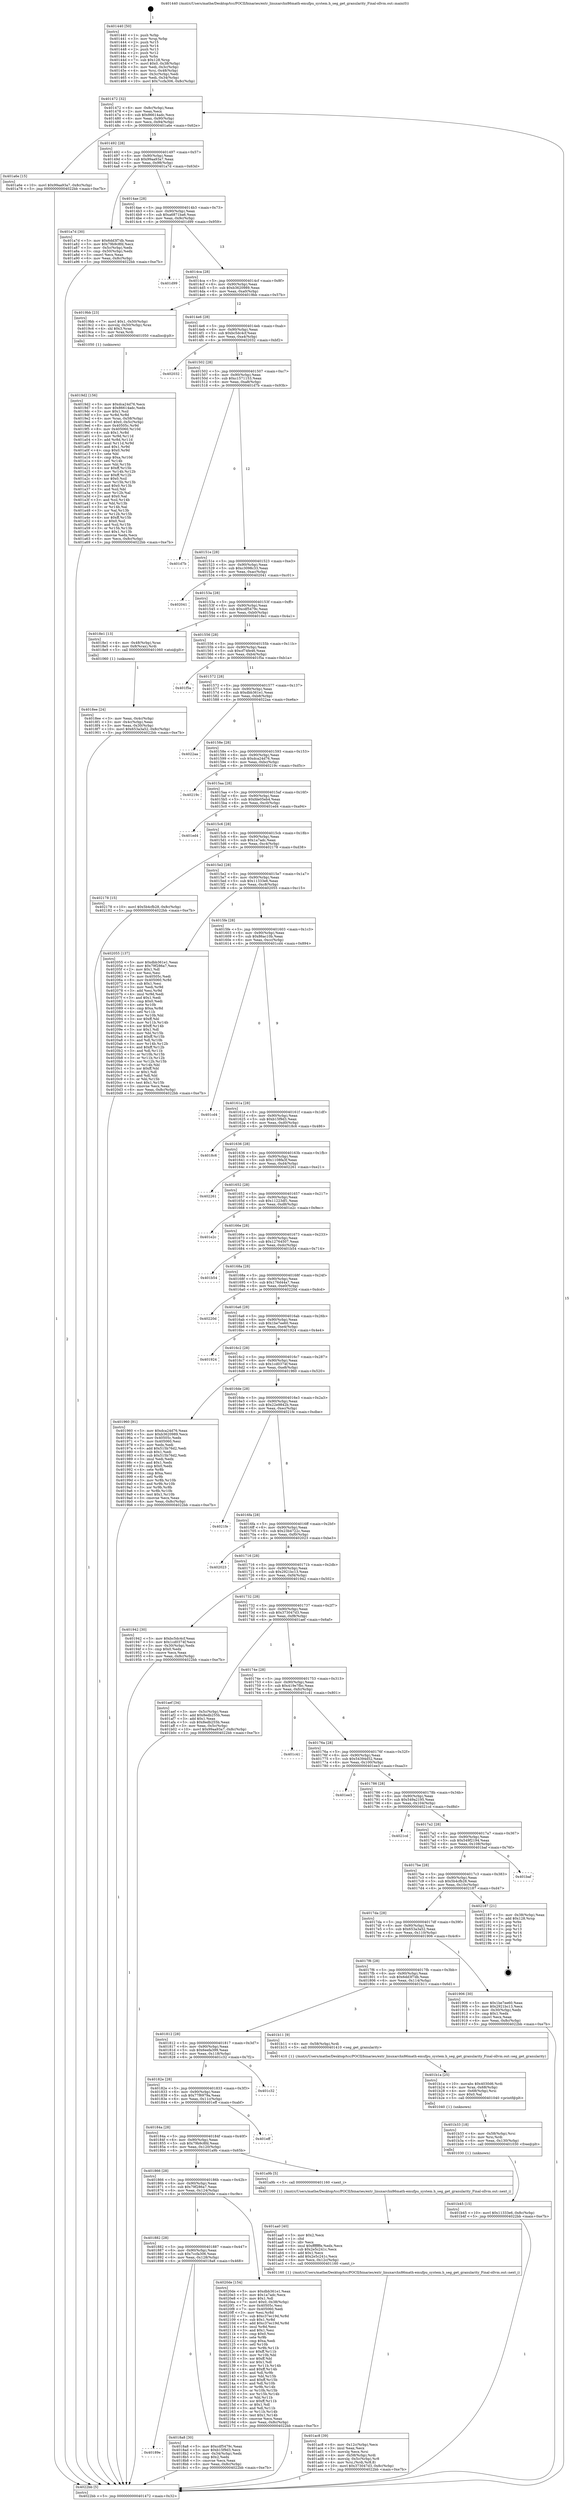 digraph "0x401440" {
  label = "0x401440 (/mnt/c/Users/mathe/Desktop/tcc/POCII/binaries/extr_linuxarchx86math-emufpu_system.h_seg_get_granularity_Final-ollvm.out::main(0))"
  labelloc = "t"
  node[shape=record]

  Entry [label="",width=0.3,height=0.3,shape=circle,fillcolor=black,style=filled]
  "0x401472" [label="{
     0x401472 [32]\l
     | [instrs]\l
     &nbsp;&nbsp;0x401472 \<+6\>: mov -0x8c(%rbp),%eax\l
     &nbsp;&nbsp;0x401478 \<+2\>: mov %eax,%ecx\l
     &nbsp;&nbsp;0x40147a \<+6\>: sub $0x86614adc,%ecx\l
     &nbsp;&nbsp;0x401480 \<+6\>: mov %eax,-0x90(%rbp)\l
     &nbsp;&nbsp;0x401486 \<+6\>: mov %ecx,-0x94(%rbp)\l
     &nbsp;&nbsp;0x40148c \<+6\>: je 0000000000401a6e \<main+0x62e\>\l
  }"]
  "0x401a6e" [label="{
     0x401a6e [15]\l
     | [instrs]\l
     &nbsp;&nbsp;0x401a6e \<+10\>: movl $0x99aa93a7,-0x8c(%rbp)\l
     &nbsp;&nbsp;0x401a78 \<+5\>: jmp 00000000004022bb \<main+0xe7b\>\l
  }"]
  "0x401492" [label="{
     0x401492 [28]\l
     | [instrs]\l
     &nbsp;&nbsp;0x401492 \<+5\>: jmp 0000000000401497 \<main+0x57\>\l
     &nbsp;&nbsp;0x401497 \<+6\>: mov -0x90(%rbp),%eax\l
     &nbsp;&nbsp;0x40149d \<+5\>: sub $0x99aa93a7,%eax\l
     &nbsp;&nbsp;0x4014a2 \<+6\>: mov %eax,-0x98(%rbp)\l
     &nbsp;&nbsp;0x4014a8 \<+6\>: je 0000000000401a7d \<main+0x63d\>\l
  }"]
  Exit [label="",width=0.3,height=0.3,shape=circle,fillcolor=black,style=filled,peripheries=2]
  "0x401a7d" [label="{
     0x401a7d [30]\l
     | [instrs]\l
     &nbsp;&nbsp;0x401a7d \<+5\>: mov $0x6dd3f7db,%eax\l
     &nbsp;&nbsp;0x401a82 \<+5\>: mov $0x79b9c8fd,%ecx\l
     &nbsp;&nbsp;0x401a87 \<+3\>: mov -0x5c(%rbp),%edx\l
     &nbsp;&nbsp;0x401a8a \<+3\>: cmp -0x50(%rbp),%edx\l
     &nbsp;&nbsp;0x401a8d \<+3\>: cmovl %ecx,%eax\l
     &nbsp;&nbsp;0x401a90 \<+6\>: mov %eax,-0x8c(%rbp)\l
     &nbsp;&nbsp;0x401a96 \<+5\>: jmp 00000000004022bb \<main+0xe7b\>\l
  }"]
  "0x4014ae" [label="{
     0x4014ae [28]\l
     | [instrs]\l
     &nbsp;&nbsp;0x4014ae \<+5\>: jmp 00000000004014b3 \<main+0x73\>\l
     &nbsp;&nbsp;0x4014b3 \<+6\>: mov -0x90(%rbp),%eax\l
     &nbsp;&nbsp;0x4014b9 \<+5\>: sub $0xa6871ba6,%eax\l
     &nbsp;&nbsp;0x4014be \<+6\>: mov %eax,-0x9c(%rbp)\l
     &nbsp;&nbsp;0x4014c4 \<+6\>: je 0000000000401d99 \<main+0x959\>\l
  }"]
  "0x401b45" [label="{
     0x401b45 [15]\l
     | [instrs]\l
     &nbsp;&nbsp;0x401b45 \<+10\>: movl $0x11333e6,-0x8c(%rbp)\l
     &nbsp;&nbsp;0x401b4f \<+5\>: jmp 00000000004022bb \<main+0xe7b\>\l
  }"]
  "0x401d99" [label="{
     0x401d99\l
  }", style=dashed]
  "0x4014ca" [label="{
     0x4014ca [28]\l
     | [instrs]\l
     &nbsp;&nbsp;0x4014ca \<+5\>: jmp 00000000004014cf \<main+0x8f\>\l
     &nbsp;&nbsp;0x4014cf \<+6\>: mov -0x90(%rbp),%eax\l
     &nbsp;&nbsp;0x4014d5 \<+5\>: sub $0xb3620989,%eax\l
     &nbsp;&nbsp;0x4014da \<+6\>: mov %eax,-0xa0(%rbp)\l
     &nbsp;&nbsp;0x4014e0 \<+6\>: je 00000000004019bb \<main+0x57b\>\l
  }"]
  "0x401b33" [label="{
     0x401b33 [18]\l
     | [instrs]\l
     &nbsp;&nbsp;0x401b33 \<+4\>: mov -0x58(%rbp),%rsi\l
     &nbsp;&nbsp;0x401b37 \<+3\>: mov %rsi,%rdi\l
     &nbsp;&nbsp;0x401b3a \<+6\>: mov %eax,-0x130(%rbp)\l
     &nbsp;&nbsp;0x401b40 \<+5\>: call 0000000000401030 \<free@plt\>\l
     | [calls]\l
     &nbsp;&nbsp;0x401030 \{1\} (unknown)\l
  }"]
  "0x4019bb" [label="{
     0x4019bb [23]\l
     | [instrs]\l
     &nbsp;&nbsp;0x4019bb \<+7\>: movl $0x1,-0x50(%rbp)\l
     &nbsp;&nbsp;0x4019c2 \<+4\>: movslq -0x50(%rbp),%rax\l
     &nbsp;&nbsp;0x4019c6 \<+4\>: shl $0x3,%rax\l
     &nbsp;&nbsp;0x4019ca \<+3\>: mov %rax,%rdi\l
     &nbsp;&nbsp;0x4019cd \<+5\>: call 0000000000401050 \<malloc@plt\>\l
     | [calls]\l
     &nbsp;&nbsp;0x401050 \{1\} (unknown)\l
  }"]
  "0x4014e6" [label="{
     0x4014e6 [28]\l
     | [instrs]\l
     &nbsp;&nbsp;0x4014e6 \<+5\>: jmp 00000000004014eb \<main+0xab\>\l
     &nbsp;&nbsp;0x4014eb \<+6\>: mov -0x90(%rbp),%eax\l
     &nbsp;&nbsp;0x4014f1 \<+5\>: sub $0xbc5dc4cf,%eax\l
     &nbsp;&nbsp;0x4014f6 \<+6\>: mov %eax,-0xa4(%rbp)\l
     &nbsp;&nbsp;0x4014fc \<+6\>: je 0000000000402032 \<main+0xbf2\>\l
  }"]
  "0x401b1a" [label="{
     0x401b1a [25]\l
     | [instrs]\l
     &nbsp;&nbsp;0x401b1a \<+10\>: movabs $0x4030d6,%rdi\l
     &nbsp;&nbsp;0x401b24 \<+4\>: mov %rax,-0x68(%rbp)\l
     &nbsp;&nbsp;0x401b28 \<+4\>: mov -0x68(%rbp),%rsi\l
     &nbsp;&nbsp;0x401b2c \<+2\>: mov $0x0,%al\l
     &nbsp;&nbsp;0x401b2e \<+5\>: call 0000000000401040 \<printf@plt\>\l
     | [calls]\l
     &nbsp;&nbsp;0x401040 \{1\} (unknown)\l
  }"]
  "0x402032" [label="{
     0x402032\l
  }", style=dashed]
  "0x401502" [label="{
     0x401502 [28]\l
     | [instrs]\l
     &nbsp;&nbsp;0x401502 \<+5\>: jmp 0000000000401507 \<main+0xc7\>\l
     &nbsp;&nbsp;0x401507 \<+6\>: mov -0x90(%rbp),%eax\l
     &nbsp;&nbsp;0x40150d \<+5\>: sub $0xc1571153,%eax\l
     &nbsp;&nbsp;0x401512 \<+6\>: mov %eax,-0xa8(%rbp)\l
     &nbsp;&nbsp;0x401518 \<+6\>: je 0000000000401d7b \<main+0x93b\>\l
  }"]
  "0x401ac8" [label="{
     0x401ac8 [39]\l
     | [instrs]\l
     &nbsp;&nbsp;0x401ac8 \<+6\>: mov -0x12c(%rbp),%ecx\l
     &nbsp;&nbsp;0x401ace \<+3\>: imul %eax,%ecx\l
     &nbsp;&nbsp;0x401ad1 \<+3\>: movslq %ecx,%rsi\l
     &nbsp;&nbsp;0x401ad4 \<+4\>: mov -0x58(%rbp),%rdi\l
     &nbsp;&nbsp;0x401ad8 \<+4\>: movslq -0x5c(%rbp),%r8\l
     &nbsp;&nbsp;0x401adc \<+4\>: mov %rsi,(%rdi,%r8,8)\l
     &nbsp;&nbsp;0x401ae0 \<+10\>: movl $0x373047d3,-0x8c(%rbp)\l
     &nbsp;&nbsp;0x401aea \<+5\>: jmp 00000000004022bb \<main+0xe7b\>\l
  }"]
  "0x401d7b" [label="{
     0x401d7b\l
  }", style=dashed]
  "0x40151e" [label="{
     0x40151e [28]\l
     | [instrs]\l
     &nbsp;&nbsp;0x40151e \<+5\>: jmp 0000000000401523 \<main+0xe3\>\l
     &nbsp;&nbsp;0x401523 \<+6\>: mov -0x90(%rbp),%eax\l
     &nbsp;&nbsp;0x401529 \<+5\>: sub $0xc3098c33,%eax\l
     &nbsp;&nbsp;0x40152e \<+6\>: mov %eax,-0xac(%rbp)\l
     &nbsp;&nbsp;0x401534 \<+6\>: je 0000000000402041 \<main+0xc01\>\l
  }"]
  "0x401aa0" [label="{
     0x401aa0 [40]\l
     | [instrs]\l
     &nbsp;&nbsp;0x401aa0 \<+5\>: mov $0x2,%ecx\l
     &nbsp;&nbsp;0x401aa5 \<+1\>: cltd\l
     &nbsp;&nbsp;0x401aa6 \<+2\>: idiv %ecx\l
     &nbsp;&nbsp;0x401aa8 \<+6\>: imul $0xfffffffe,%edx,%ecx\l
     &nbsp;&nbsp;0x401aae \<+6\>: sub $0x2e5c241c,%ecx\l
     &nbsp;&nbsp;0x401ab4 \<+3\>: add $0x1,%ecx\l
     &nbsp;&nbsp;0x401ab7 \<+6\>: add $0x2e5c241c,%ecx\l
     &nbsp;&nbsp;0x401abd \<+6\>: mov %ecx,-0x12c(%rbp)\l
     &nbsp;&nbsp;0x401ac3 \<+5\>: call 0000000000401160 \<next_i\>\l
     | [calls]\l
     &nbsp;&nbsp;0x401160 \{1\} (/mnt/c/Users/mathe/Desktop/tcc/POCII/binaries/extr_linuxarchx86math-emufpu_system.h_seg_get_granularity_Final-ollvm.out::next_i)\l
  }"]
  "0x402041" [label="{
     0x402041\l
  }", style=dashed]
  "0x40153a" [label="{
     0x40153a [28]\l
     | [instrs]\l
     &nbsp;&nbsp;0x40153a \<+5\>: jmp 000000000040153f \<main+0xff\>\l
     &nbsp;&nbsp;0x40153f \<+6\>: mov -0x90(%rbp),%eax\l
     &nbsp;&nbsp;0x401545 \<+5\>: sub $0xcdf5479c,%eax\l
     &nbsp;&nbsp;0x40154a \<+6\>: mov %eax,-0xb0(%rbp)\l
     &nbsp;&nbsp;0x401550 \<+6\>: je 00000000004018e1 \<main+0x4a1\>\l
  }"]
  "0x4019d2" [label="{
     0x4019d2 [156]\l
     | [instrs]\l
     &nbsp;&nbsp;0x4019d2 \<+5\>: mov $0xdca24d76,%ecx\l
     &nbsp;&nbsp;0x4019d7 \<+5\>: mov $0x86614adc,%edx\l
     &nbsp;&nbsp;0x4019dc \<+3\>: mov $0x1,%sil\l
     &nbsp;&nbsp;0x4019df \<+3\>: xor %r8d,%r8d\l
     &nbsp;&nbsp;0x4019e2 \<+4\>: mov %rax,-0x58(%rbp)\l
     &nbsp;&nbsp;0x4019e6 \<+7\>: movl $0x0,-0x5c(%rbp)\l
     &nbsp;&nbsp;0x4019ed \<+8\>: mov 0x40505c,%r9d\l
     &nbsp;&nbsp;0x4019f5 \<+8\>: mov 0x405060,%r10d\l
     &nbsp;&nbsp;0x4019fd \<+4\>: sub $0x1,%r8d\l
     &nbsp;&nbsp;0x401a01 \<+3\>: mov %r9d,%r11d\l
     &nbsp;&nbsp;0x401a04 \<+3\>: add %r8d,%r11d\l
     &nbsp;&nbsp;0x401a07 \<+4\>: imul %r11d,%r9d\l
     &nbsp;&nbsp;0x401a0b \<+4\>: and $0x1,%r9d\l
     &nbsp;&nbsp;0x401a0f \<+4\>: cmp $0x0,%r9d\l
     &nbsp;&nbsp;0x401a13 \<+3\>: sete %bl\l
     &nbsp;&nbsp;0x401a16 \<+4\>: cmp $0xa,%r10d\l
     &nbsp;&nbsp;0x401a1a \<+4\>: setl %r14b\l
     &nbsp;&nbsp;0x401a1e \<+3\>: mov %bl,%r15b\l
     &nbsp;&nbsp;0x401a21 \<+4\>: xor $0xff,%r15b\l
     &nbsp;&nbsp;0x401a25 \<+3\>: mov %r14b,%r12b\l
     &nbsp;&nbsp;0x401a28 \<+4\>: xor $0xff,%r12b\l
     &nbsp;&nbsp;0x401a2c \<+4\>: xor $0x0,%sil\l
     &nbsp;&nbsp;0x401a30 \<+3\>: mov %r15b,%r13b\l
     &nbsp;&nbsp;0x401a33 \<+4\>: and $0x0,%r13b\l
     &nbsp;&nbsp;0x401a37 \<+3\>: and %sil,%bl\l
     &nbsp;&nbsp;0x401a3a \<+3\>: mov %r12b,%al\l
     &nbsp;&nbsp;0x401a3d \<+2\>: and $0x0,%al\l
     &nbsp;&nbsp;0x401a3f \<+3\>: and %sil,%r14b\l
     &nbsp;&nbsp;0x401a42 \<+3\>: or %bl,%r13b\l
     &nbsp;&nbsp;0x401a45 \<+3\>: or %r14b,%al\l
     &nbsp;&nbsp;0x401a48 \<+3\>: xor %al,%r13b\l
     &nbsp;&nbsp;0x401a4b \<+3\>: or %r12b,%r15b\l
     &nbsp;&nbsp;0x401a4e \<+4\>: xor $0xff,%r15b\l
     &nbsp;&nbsp;0x401a52 \<+4\>: or $0x0,%sil\l
     &nbsp;&nbsp;0x401a56 \<+3\>: and %sil,%r15b\l
     &nbsp;&nbsp;0x401a59 \<+3\>: or %r15b,%r13b\l
     &nbsp;&nbsp;0x401a5c \<+4\>: test $0x1,%r13b\l
     &nbsp;&nbsp;0x401a60 \<+3\>: cmovne %edx,%ecx\l
     &nbsp;&nbsp;0x401a63 \<+6\>: mov %ecx,-0x8c(%rbp)\l
     &nbsp;&nbsp;0x401a69 \<+5\>: jmp 00000000004022bb \<main+0xe7b\>\l
  }"]
  "0x4018e1" [label="{
     0x4018e1 [13]\l
     | [instrs]\l
     &nbsp;&nbsp;0x4018e1 \<+4\>: mov -0x48(%rbp),%rax\l
     &nbsp;&nbsp;0x4018e5 \<+4\>: mov 0x8(%rax),%rdi\l
     &nbsp;&nbsp;0x4018e9 \<+5\>: call 0000000000401060 \<atoi@plt\>\l
     | [calls]\l
     &nbsp;&nbsp;0x401060 \{1\} (unknown)\l
  }"]
  "0x401556" [label="{
     0x401556 [28]\l
     | [instrs]\l
     &nbsp;&nbsp;0x401556 \<+5\>: jmp 000000000040155b \<main+0x11b\>\l
     &nbsp;&nbsp;0x40155b \<+6\>: mov -0x90(%rbp),%eax\l
     &nbsp;&nbsp;0x401561 \<+5\>: sub $0xcf74fe46,%eax\l
     &nbsp;&nbsp;0x401566 \<+6\>: mov %eax,-0xb4(%rbp)\l
     &nbsp;&nbsp;0x40156c \<+6\>: je 0000000000401f5a \<main+0xb1a\>\l
  }"]
  "0x4018ee" [label="{
     0x4018ee [24]\l
     | [instrs]\l
     &nbsp;&nbsp;0x4018ee \<+3\>: mov %eax,-0x4c(%rbp)\l
     &nbsp;&nbsp;0x4018f1 \<+3\>: mov -0x4c(%rbp),%eax\l
     &nbsp;&nbsp;0x4018f4 \<+3\>: mov %eax,-0x30(%rbp)\l
     &nbsp;&nbsp;0x4018f7 \<+10\>: movl $0x653a3a52,-0x8c(%rbp)\l
     &nbsp;&nbsp;0x401901 \<+5\>: jmp 00000000004022bb \<main+0xe7b\>\l
  }"]
  "0x401f5a" [label="{
     0x401f5a\l
  }", style=dashed]
  "0x401572" [label="{
     0x401572 [28]\l
     | [instrs]\l
     &nbsp;&nbsp;0x401572 \<+5\>: jmp 0000000000401577 \<main+0x137\>\l
     &nbsp;&nbsp;0x401577 \<+6\>: mov -0x90(%rbp),%eax\l
     &nbsp;&nbsp;0x40157d \<+5\>: sub $0xdbb361e1,%eax\l
     &nbsp;&nbsp;0x401582 \<+6\>: mov %eax,-0xb8(%rbp)\l
     &nbsp;&nbsp;0x401588 \<+6\>: je 00000000004022aa \<main+0xe6a\>\l
  }"]
  "0x401440" [label="{
     0x401440 [50]\l
     | [instrs]\l
     &nbsp;&nbsp;0x401440 \<+1\>: push %rbp\l
     &nbsp;&nbsp;0x401441 \<+3\>: mov %rsp,%rbp\l
     &nbsp;&nbsp;0x401444 \<+2\>: push %r15\l
     &nbsp;&nbsp;0x401446 \<+2\>: push %r14\l
     &nbsp;&nbsp;0x401448 \<+2\>: push %r13\l
     &nbsp;&nbsp;0x40144a \<+2\>: push %r12\l
     &nbsp;&nbsp;0x40144c \<+1\>: push %rbx\l
     &nbsp;&nbsp;0x40144d \<+7\>: sub $0x128,%rsp\l
     &nbsp;&nbsp;0x401454 \<+7\>: movl $0x0,-0x38(%rbp)\l
     &nbsp;&nbsp;0x40145b \<+3\>: mov %edi,-0x3c(%rbp)\l
     &nbsp;&nbsp;0x40145e \<+4\>: mov %rsi,-0x48(%rbp)\l
     &nbsp;&nbsp;0x401462 \<+3\>: mov -0x3c(%rbp),%edi\l
     &nbsp;&nbsp;0x401465 \<+3\>: mov %edi,-0x34(%rbp)\l
     &nbsp;&nbsp;0x401468 \<+10\>: movl $0x7ccfa306,-0x8c(%rbp)\l
  }"]
  "0x4022aa" [label="{
     0x4022aa\l
  }", style=dashed]
  "0x40158e" [label="{
     0x40158e [28]\l
     | [instrs]\l
     &nbsp;&nbsp;0x40158e \<+5\>: jmp 0000000000401593 \<main+0x153\>\l
     &nbsp;&nbsp;0x401593 \<+6\>: mov -0x90(%rbp),%eax\l
     &nbsp;&nbsp;0x401599 \<+5\>: sub $0xdca24d76,%eax\l
     &nbsp;&nbsp;0x40159e \<+6\>: mov %eax,-0xbc(%rbp)\l
     &nbsp;&nbsp;0x4015a4 \<+6\>: je 000000000040219c \<main+0xd5c\>\l
  }"]
  "0x4022bb" [label="{
     0x4022bb [5]\l
     | [instrs]\l
     &nbsp;&nbsp;0x4022bb \<+5\>: jmp 0000000000401472 \<main+0x32\>\l
  }"]
  "0x40219c" [label="{
     0x40219c\l
  }", style=dashed]
  "0x4015aa" [label="{
     0x4015aa [28]\l
     | [instrs]\l
     &nbsp;&nbsp;0x4015aa \<+5\>: jmp 00000000004015af \<main+0x16f\>\l
     &nbsp;&nbsp;0x4015af \<+6\>: mov -0x90(%rbp),%eax\l
     &nbsp;&nbsp;0x4015b5 \<+5\>: sub $0xfde05eb4,%eax\l
     &nbsp;&nbsp;0x4015ba \<+6\>: mov %eax,-0xc0(%rbp)\l
     &nbsp;&nbsp;0x4015c0 \<+6\>: je 0000000000401ed4 \<main+0xa94\>\l
  }"]
  "0x40189e" [label="{
     0x40189e\l
  }", style=dashed]
  "0x401ed4" [label="{
     0x401ed4\l
  }", style=dashed]
  "0x4015c6" [label="{
     0x4015c6 [28]\l
     | [instrs]\l
     &nbsp;&nbsp;0x4015c6 \<+5\>: jmp 00000000004015cb \<main+0x18b\>\l
     &nbsp;&nbsp;0x4015cb \<+6\>: mov -0x90(%rbp),%eax\l
     &nbsp;&nbsp;0x4015d1 \<+5\>: sub $0x1a7adc,%eax\l
     &nbsp;&nbsp;0x4015d6 \<+6\>: mov %eax,-0xc4(%rbp)\l
     &nbsp;&nbsp;0x4015dc \<+6\>: je 0000000000402178 \<main+0xd38\>\l
  }"]
  "0x4018a8" [label="{
     0x4018a8 [30]\l
     | [instrs]\l
     &nbsp;&nbsp;0x4018a8 \<+5\>: mov $0xcdf5479c,%eax\l
     &nbsp;&nbsp;0x4018ad \<+5\>: mov $0xb15f9d3,%ecx\l
     &nbsp;&nbsp;0x4018b2 \<+3\>: mov -0x34(%rbp),%edx\l
     &nbsp;&nbsp;0x4018b5 \<+3\>: cmp $0x2,%edx\l
     &nbsp;&nbsp;0x4018b8 \<+3\>: cmovne %ecx,%eax\l
     &nbsp;&nbsp;0x4018bb \<+6\>: mov %eax,-0x8c(%rbp)\l
     &nbsp;&nbsp;0x4018c1 \<+5\>: jmp 00000000004022bb \<main+0xe7b\>\l
  }"]
  "0x402178" [label="{
     0x402178 [15]\l
     | [instrs]\l
     &nbsp;&nbsp;0x402178 \<+10\>: movl $0x5b4cfb28,-0x8c(%rbp)\l
     &nbsp;&nbsp;0x402182 \<+5\>: jmp 00000000004022bb \<main+0xe7b\>\l
  }"]
  "0x4015e2" [label="{
     0x4015e2 [28]\l
     | [instrs]\l
     &nbsp;&nbsp;0x4015e2 \<+5\>: jmp 00000000004015e7 \<main+0x1a7\>\l
     &nbsp;&nbsp;0x4015e7 \<+6\>: mov -0x90(%rbp),%eax\l
     &nbsp;&nbsp;0x4015ed \<+5\>: sub $0x11333e6,%eax\l
     &nbsp;&nbsp;0x4015f2 \<+6\>: mov %eax,-0xc8(%rbp)\l
     &nbsp;&nbsp;0x4015f8 \<+6\>: je 0000000000402055 \<main+0xc15\>\l
  }"]
  "0x401882" [label="{
     0x401882 [28]\l
     | [instrs]\l
     &nbsp;&nbsp;0x401882 \<+5\>: jmp 0000000000401887 \<main+0x447\>\l
     &nbsp;&nbsp;0x401887 \<+6\>: mov -0x90(%rbp),%eax\l
     &nbsp;&nbsp;0x40188d \<+5\>: sub $0x7ccfa306,%eax\l
     &nbsp;&nbsp;0x401892 \<+6\>: mov %eax,-0x128(%rbp)\l
     &nbsp;&nbsp;0x401898 \<+6\>: je 00000000004018a8 \<main+0x468\>\l
  }"]
  "0x402055" [label="{
     0x402055 [137]\l
     | [instrs]\l
     &nbsp;&nbsp;0x402055 \<+5\>: mov $0xdbb361e1,%eax\l
     &nbsp;&nbsp;0x40205a \<+5\>: mov $0x79f286a7,%ecx\l
     &nbsp;&nbsp;0x40205f \<+2\>: mov $0x1,%dl\l
     &nbsp;&nbsp;0x402061 \<+2\>: xor %esi,%esi\l
     &nbsp;&nbsp;0x402063 \<+7\>: mov 0x40505c,%edi\l
     &nbsp;&nbsp;0x40206a \<+8\>: mov 0x405060,%r8d\l
     &nbsp;&nbsp;0x402072 \<+3\>: sub $0x1,%esi\l
     &nbsp;&nbsp;0x402075 \<+3\>: mov %edi,%r9d\l
     &nbsp;&nbsp;0x402078 \<+3\>: add %esi,%r9d\l
     &nbsp;&nbsp;0x40207b \<+4\>: imul %r9d,%edi\l
     &nbsp;&nbsp;0x40207f \<+3\>: and $0x1,%edi\l
     &nbsp;&nbsp;0x402082 \<+3\>: cmp $0x0,%edi\l
     &nbsp;&nbsp;0x402085 \<+4\>: sete %r10b\l
     &nbsp;&nbsp;0x402089 \<+4\>: cmp $0xa,%r8d\l
     &nbsp;&nbsp;0x40208d \<+4\>: setl %r11b\l
     &nbsp;&nbsp;0x402091 \<+3\>: mov %r10b,%bl\l
     &nbsp;&nbsp;0x402094 \<+3\>: xor $0xff,%bl\l
     &nbsp;&nbsp;0x402097 \<+3\>: mov %r11b,%r14b\l
     &nbsp;&nbsp;0x40209a \<+4\>: xor $0xff,%r14b\l
     &nbsp;&nbsp;0x40209e \<+3\>: xor $0x1,%dl\l
     &nbsp;&nbsp;0x4020a1 \<+3\>: mov %bl,%r15b\l
     &nbsp;&nbsp;0x4020a4 \<+4\>: and $0xff,%r15b\l
     &nbsp;&nbsp;0x4020a8 \<+3\>: and %dl,%r10b\l
     &nbsp;&nbsp;0x4020ab \<+3\>: mov %r14b,%r12b\l
     &nbsp;&nbsp;0x4020ae \<+4\>: and $0xff,%r12b\l
     &nbsp;&nbsp;0x4020b2 \<+3\>: and %dl,%r11b\l
     &nbsp;&nbsp;0x4020b5 \<+3\>: or %r10b,%r15b\l
     &nbsp;&nbsp;0x4020b8 \<+3\>: or %r11b,%r12b\l
     &nbsp;&nbsp;0x4020bb \<+3\>: xor %r12b,%r15b\l
     &nbsp;&nbsp;0x4020be \<+3\>: or %r14b,%bl\l
     &nbsp;&nbsp;0x4020c1 \<+3\>: xor $0xff,%bl\l
     &nbsp;&nbsp;0x4020c4 \<+3\>: or $0x1,%dl\l
     &nbsp;&nbsp;0x4020c7 \<+2\>: and %dl,%bl\l
     &nbsp;&nbsp;0x4020c9 \<+3\>: or %bl,%r15b\l
     &nbsp;&nbsp;0x4020cc \<+4\>: test $0x1,%r15b\l
     &nbsp;&nbsp;0x4020d0 \<+3\>: cmovne %ecx,%eax\l
     &nbsp;&nbsp;0x4020d3 \<+6\>: mov %eax,-0x8c(%rbp)\l
     &nbsp;&nbsp;0x4020d9 \<+5\>: jmp 00000000004022bb \<main+0xe7b\>\l
  }"]
  "0x4015fe" [label="{
     0x4015fe [28]\l
     | [instrs]\l
     &nbsp;&nbsp;0x4015fe \<+5\>: jmp 0000000000401603 \<main+0x1c3\>\l
     &nbsp;&nbsp;0x401603 \<+6\>: mov -0x90(%rbp),%eax\l
     &nbsp;&nbsp;0x401609 \<+5\>: sub $0x86ac10b,%eax\l
     &nbsp;&nbsp;0x40160e \<+6\>: mov %eax,-0xcc(%rbp)\l
     &nbsp;&nbsp;0x401614 \<+6\>: je 0000000000401cd4 \<main+0x894\>\l
  }"]
  "0x4020de" [label="{
     0x4020de [154]\l
     | [instrs]\l
     &nbsp;&nbsp;0x4020de \<+5\>: mov $0xdbb361e1,%eax\l
     &nbsp;&nbsp;0x4020e3 \<+5\>: mov $0x1a7adc,%ecx\l
     &nbsp;&nbsp;0x4020e8 \<+2\>: mov $0x1,%dl\l
     &nbsp;&nbsp;0x4020ea \<+7\>: movl $0x0,-0x38(%rbp)\l
     &nbsp;&nbsp;0x4020f1 \<+7\>: mov 0x40505c,%esi\l
     &nbsp;&nbsp;0x4020f8 \<+7\>: mov 0x405060,%edi\l
     &nbsp;&nbsp;0x4020ff \<+3\>: mov %esi,%r8d\l
     &nbsp;&nbsp;0x402102 \<+7\>: sub $0xc37ec19d,%r8d\l
     &nbsp;&nbsp;0x402109 \<+4\>: sub $0x1,%r8d\l
     &nbsp;&nbsp;0x40210d \<+7\>: add $0xc37ec19d,%r8d\l
     &nbsp;&nbsp;0x402114 \<+4\>: imul %r8d,%esi\l
     &nbsp;&nbsp;0x402118 \<+3\>: and $0x1,%esi\l
     &nbsp;&nbsp;0x40211b \<+3\>: cmp $0x0,%esi\l
     &nbsp;&nbsp;0x40211e \<+4\>: sete %r9b\l
     &nbsp;&nbsp;0x402122 \<+3\>: cmp $0xa,%edi\l
     &nbsp;&nbsp;0x402125 \<+4\>: setl %r10b\l
     &nbsp;&nbsp;0x402129 \<+3\>: mov %r9b,%r11b\l
     &nbsp;&nbsp;0x40212c \<+4\>: xor $0xff,%r11b\l
     &nbsp;&nbsp;0x402130 \<+3\>: mov %r10b,%bl\l
     &nbsp;&nbsp;0x402133 \<+3\>: xor $0xff,%bl\l
     &nbsp;&nbsp;0x402136 \<+3\>: xor $0x1,%dl\l
     &nbsp;&nbsp;0x402139 \<+3\>: mov %r11b,%r14b\l
     &nbsp;&nbsp;0x40213c \<+4\>: and $0xff,%r14b\l
     &nbsp;&nbsp;0x402140 \<+3\>: and %dl,%r9b\l
     &nbsp;&nbsp;0x402143 \<+3\>: mov %bl,%r15b\l
     &nbsp;&nbsp;0x402146 \<+4\>: and $0xff,%r15b\l
     &nbsp;&nbsp;0x40214a \<+3\>: and %dl,%r10b\l
     &nbsp;&nbsp;0x40214d \<+3\>: or %r9b,%r14b\l
     &nbsp;&nbsp;0x402150 \<+3\>: or %r10b,%r15b\l
     &nbsp;&nbsp;0x402153 \<+3\>: xor %r15b,%r14b\l
     &nbsp;&nbsp;0x402156 \<+3\>: or %bl,%r11b\l
     &nbsp;&nbsp;0x402159 \<+4\>: xor $0xff,%r11b\l
     &nbsp;&nbsp;0x40215d \<+3\>: or $0x1,%dl\l
     &nbsp;&nbsp;0x402160 \<+3\>: and %dl,%r11b\l
     &nbsp;&nbsp;0x402163 \<+3\>: or %r11b,%r14b\l
     &nbsp;&nbsp;0x402166 \<+4\>: test $0x1,%r14b\l
     &nbsp;&nbsp;0x40216a \<+3\>: cmovne %ecx,%eax\l
     &nbsp;&nbsp;0x40216d \<+6\>: mov %eax,-0x8c(%rbp)\l
     &nbsp;&nbsp;0x402173 \<+5\>: jmp 00000000004022bb \<main+0xe7b\>\l
  }"]
  "0x401cd4" [label="{
     0x401cd4\l
  }", style=dashed]
  "0x40161a" [label="{
     0x40161a [28]\l
     | [instrs]\l
     &nbsp;&nbsp;0x40161a \<+5\>: jmp 000000000040161f \<main+0x1df\>\l
     &nbsp;&nbsp;0x40161f \<+6\>: mov -0x90(%rbp),%eax\l
     &nbsp;&nbsp;0x401625 \<+5\>: sub $0xb15f9d3,%eax\l
     &nbsp;&nbsp;0x40162a \<+6\>: mov %eax,-0xd0(%rbp)\l
     &nbsp;&nbsp;0x401630 \<+6\>: je 00000000004018c6 \<main+0x486\>\l
  }"]
  "0x401866" [label="{
     0x401866 [28]\l
     | [instrs]\l
     &nbsp;&nbsp;0x401866 \<+5\>: jmp 000000000040186b \<main+0x42b\>\l
     &nbsp;&nbsp;0x40186b \<+6\>: mov -0x90(%rbp),%eax\l
     &nbsp;&nbsp;0x401871 \<+5\>: sub $0x79f286a7,%eax\l
     &nbsp;&nbsp;0x401876 \<+6\>: mov %eax,-0x124(%rbp)\l
     &nbsp;&nbsp;0x40187c \<+6\>: je 00000000004020de \<main+0xc9e\>\l
  }"]
  "0x4018c6" [label="{
     0x4018c6\l
  }", style=dashed]
  "0x401636" [label="{
     0x401636 [28]\l
     | [instrs]\l
     &nbsp;&nbsp;0x401636 \<+5\>: jmp 000000000040163b \<main+0x1fb\>\l
     &nbsp;&nbsp;0x40163b \<+6\>: mov -0x90(%rbp),%eax\l
     &nbsp;&nbsp;0x401641 \<+5\>: sub $0x1108fa3f,%eax\l
     &nbsp;&nbsp;0x401646 \<+6\>: mov %eax,-0xd4(%rbp)\l
     &nbsp;&nbsp;0x40164c \<+6\>: je 0000000000402261 \<main+0xe21\>\l
  }"]
  "0x401a9b" [label="{
     0x401a9b [5]\l
     | [instrs]\l
     &nbsp;&nbsp;0x401a9b \<+5\>: call 0000000000401160 \<next_i\>\l
     | [calls]\l
     &nbsp;&nbsp;0x401160 \{1\} (/mnt/c/Users/mathe/Desktop/tcc/POCII/binaries/extr_linuxarchx86math-emufpu_system.h_seg_get_granularity_Final-ollvm.out::next_i)\l
  }"]
  "0x402261" [label="{
     0x402261\l
  }", style=dashed]
  "0x401652" [label="{
     0x401652 [28]\l
     | [instrs]\l
     &nbsp;&nbsp;0x401652 \<+5\>: jmp 0000000000401657 \<main+0x217\>\l
     &nbsp;&nbsp;0x401657 \<+6\>: mov -0x90(%rbp),%eax\l
     &nbsp;&nbsp;0x40165d \<+5\>: sub $0x11223df1,%eax\l
     &nbsp;&nbsp;0x401662 \<+6\>: mov %eax,-0xd8(%rbp)\l
     &nbsp;&nbsp;0x401668 \<+6\>: je 0000000000401e2c \<main+0x9ec\>\l
  }"]
  "0x40184a" [label="{
     0x40184a [28]\l
     | [instrs]\l
     &nbsp;&nbsp;0x40184a \<+5\>: jmp 000000000040184f \<main+0x40f\>\l
     &nbsp;&nbsp;0x40184f \<+6\>: mov -0x90(%rbp),%eax\l
     &nbsp;&nbsp;0x401855 \<+5\>: sub $0x79b9c8fd,%eax\l
     &nbsp;&nbsp;0x40185a \<+6\>: mov %eax,-0x120(%rbp)\l
     &nbsp;&nbsp;0x401860 \<+6\>: je 0000000000401a9b \<main+0x65b\>\l
  }"]
  "0x401e2c" [label="{
     0x401e2c\l
  }", style=dashed]
  "0x40166e" [label="{
     0x40166e [28]\l
     | [instrs]\l
     &nbsp;&nbsp;0x40166e \<+5\>: jmp 0000000000401673 \<main+0x233\>\l
     &nbsp;&nbsp;0x401673 \<+6\>: mov -0x90(%rbp),%eax\l
     &nbsp;&nbsp;0x401679 \<+5\>: sub $0x12764507,%eax\l
     &nbsp;&nbsp;0x40167e \<+6\>: mov %eax,-0xdc(%rbp)\l
     &nbsp;&nbsp;0x401684 \<+6\>: je 0000000000401b54 \<main+0x714\>\l
  }"]
  "0x401eff" [label="{
     0x401eff\l
  }", style=dashed]
  "0x401b54" [label="{
     0x401b54\l
  }", style=dashed]
  "0x40168a" [label="{
     0x40168a [28]\l
     | [instrs]\l
     &nbsp;&nbsp;0x40168a \<+5\>: jmp 000000000040168f \<main+0x24f\>\l
     &nbsp;&nbsp;0x40168f \<+6\>: mov -0x90(%rbp),%eax\l
     &nbsp;&nbsp;0x401695 \<+5\>: sub $0x176d44a7,%eax\l
     &nbsp;&nbsp;0x40169a \<+6\>: mov %eax,-0xe0(%rbp)\l
     &nbsp;&nbsp;0x4016a0 \<+6\>: je 000000000040220d \<main+0xdcd\>\l
  }"]
  "0x40182e" [label="{
     0x40182e [28]\l
     | [instrs]\l
     &nbsp;&nbsp;0x40182e \<+5\>: jmp 0000000000401833 \<main+0x3f3\>\l
     &nbsp;&nbsp;0x401833 \<+6\>: mov -0x90(%rbp),%eax\l
     &nbsp;&nbsp;0x401839 \<+5\>: sub $0x77f6979a,%eax\l
     &nbsp;&nbsp;0x40183e \<+6\>: mov %eax,-0x11c(%rbp)\l
     &nbsp;&nbsp;0x401844 \<+6\>: je 0000000000401eff \<main+0xabf\>\l
  }"]
  "0x40220d" [label="{
     0x40220d\l
  }", style=dashed]
  "0x4016a6" [label="{
     0x4016a6 [28]\l
     | [instrs]\l
     &nbsp;&nbsp;0x4016a6 \<+5\>: jmp 00000000004016ab \<main+0x26b\>\l
     &nbsp;&nbsp;0x4016ab \<+6\>: mov -0x90(%rbp),%eax\l
     &nbsp;&nbsp;0x4016b1 \<+5\>: sub $0x1be7ee60,%eax\l
     &nbsp;&nbsp;0x4016b6 \<+6\>: mov %eax,-0xe4(%rbp)\l
     &nbsp;&nbsp;0x4016bc \<+6\>: je 0000000000401924 \<main+0x4e4\>\l
  }"]
  "0x401c32" [label="{
     0x401c32\l
  }", style=dashed]
  "0x401924" [label="{
     0x401924\l
  }", style=dashed]
  "0x4016c2" [label="{
     0x4016c2 [28]\l
     | [instrs]\l
     &nbsp;&nbsp;0x4016c2 \<+5\>: jmp 00000000004016c7 \<main+0x287\>\l
     &nbsp;&nbsp;0x4016c7 \<+6\>: mov -0x90(%rbp),%eax\l
     &nbsp;&nbsp;0x4016cd \<+5\>: sub $0x1cd0374f,%eax\l
     &nbsp;&nbsp;0x4016d2 \<+6\>: mov %eax,-0xe8(%rbp)\l
     &nbsp;&nbsp;0x4016d8 \<+6\>: je 0000000000401960 \<main+0x520\>\l
  }"]
  "0x401812" [label="{
     0x401812 [28]\l
     | [instrs]\l
     &nbsp;&nbsp;0x401812 \<+5\>: jmp 0000000000401817 \<main+0x3d7\>\l
     &nbsp;&nbsp;0x401817 \<+6\>: mov -0x90(%rbp),%eax\l
     &nbsp;&nbsp;0x40181d \<+5\>: sub $0x6eefa399,%eax\l
     &nbsp;&nbsp;0x401822 \<+6\>: mov %eax,-0x118(%rbp)\l
     &nbsp;&nbsp;0x401828 \<+6\>: je 0000000000401c32 \<main+0x7f2\>\l
  }"]
  "0x401960" [label="{
     0x401960 [91]\l
     | [instrs]\l
     &nbsp;&nbsp;0x401960 \<+5\>: mov $0xdca24d76,%eax\l
     &nbsp;&nbsp;0x401965 \<+5\>: mov $0xb3620989,%ecx\l
     &nbsp;&nbsp;0x40196a \<+7\>: mov 0x40505c,%edx\l
     &nbsp;&nbsp;0x401971 \<+7\>: mov 0x405060,%esi\l
     &nbsp;&nbsp;0x401978 \<+2\>: mov %edx,%edi\l
     &nbsp;&nbsp;0x40197a \<+6\>: add $0x515b76d2,%edi\l
     &nbsp;&nbsp;0x401980 \<+3\>: sub $0x1,%edi\l
     &nbsp;&nbsp;0x401983 \<+6\>: sub $0x515b76d2,%edi\l
     &nbsp;&nbsp;0x401989 \<+3\>: imul %edi,%edx\l
     &nbsp;&nbsp;0x40198c \<+3\>: and $0x1,%edx\l
     &nbsp;&nbsp;0x40198f \<+3\>: cmp $0x0,%edx\l
     &nbsp;&nbsp;0x401992 \<+4\>: sete %r8b\l
     &nbsp;&nbsp;0x401996 \<+3\>: cmp $0xa,%esi\l
     &nbsp;&nbsp;0x401999 \<+4\>: setl %r9b\l
     &nbsp;&nbsp;0x40199d \<+3\>: mov %r8b,%r10b\l
     &nbsp;&nbsp;0x4019a0 \<+3\>: and %r9b,%r10b\l
     &nbsp;&nbsp;0x4019a3 \<+3\>: xor %r9b,%r8b\l
     &nbsp;&nbsp;0x4019a6 \<+3\>: or %r8b,%r10b\l
     &nbsp;&nbsp;0x4019a9 \<+4\>: test $0x1,%r10b\l
     &nbsp;&nbsp;0x4019ad \<+3\>: cmovne %ecx,%eax\l
     &nbsp;&nbsp;0x4019b0 \<+6\>: mov %eax,-0x8c(%rbp)\l
     &nbsp;&nbsp;0x4019b6 \<+5\>: jmp 00000000004022bb \<main+0xe7b\>\l
  }"]
  "0x4016de" [label="{
     0x4016de [28]\l
     | [instrs]\l
     &nbsp;&nbsp;0x4016de \<+5\>: jmp 00000000004016e3 \<main+0x2a3\>\l
     &nbsp;&nbsp;0x4016e3 \<+6\>: mov -0x90(%rbp),%eax\l
     &nbsp;&nbsp;0x4016e9 \<+5\>: sub $0x22e9842b,%eax\l
     &nbsp;&nbsp;0x4016ee \<+6\>: mov %eax,-0xec(%rbp)\l
     &nbsp;&nbsp;0x4016f4 \<+6\>: je 00000000004021fe \<main+0xdbe\>\l
  }"]
  "0x401b11" [label="{
     0x401b11 [9]\l
     | [instrs]\l
     &nbsp;&nbsp;0x401b11 \<+4\>: mov -0x58(%rbp),%rdi\l
     &nbsp;&nbsp;0x401b15 \<+5\>: call 0000000000401410 \<seg_get_granularity\>\l
     | [calls]\l
     &nbsp;&nbsp;0x401410 \{1\} (/mnt/c/Users/mathe/Desktop/tcc/POCII/binaries/extr_linuxarchx86math-emufpu_system.h_seg_get_granularity_Final-ollvm.out::seg_get_granularity)\l
  }"]
  "0x4021fe" [label="{
     0x4021fe\l
  }", style=dashed]
  "0x4016fa" [label="{
     0x4016fa [28]\l
     | [instrs]\l
     &nbsp;&nbsp;0x4016fa \<+5\>: jmp 00000000004016ff \<main+0x2bf\>\l
     &nbsp;&nbsp;0x4016ff \<+6\>: mov -0x90(%rbp),%eax\l
     &nbsp;&nbsp;0x401705 \<+5\>: sub $0x23b4722c,%eax\l
     &nbsp;&nbsp;0x40170a \<+6\>: mov %eax,-0xf0(%rbp)\l
     &nbsp;&nbsp;0x401710 \<+6\>: je 0000000000402023 \<main+0xbe3\>\l
  }"]
  "0x4017f6" [label="{
     0x4017f6 [28]\l
     | [instrs]\l
     &nbsp;&nbsp;0x4017f6 \<+5\>: jmp 00000000004017fb \<main+0x3bb\>\l
     &nbsp;&nbsp;0x4017fb \<+6\>: mov -0x90(%rbp),%eax\l
     &nbsp;&nbsp;0x401801 \<+5\>: sub $0x6dd3f7db,%eax\l
     &nbsp;&nbsp;0x401806 \<+6\>: mov %eax,-0x114(%rbp)\l
     &nbsp;&nbsp;0x40180c \<+6\>: je 0000000000401b11 \<main+0x6d1\>\l
  }"]
  "0x402023" [label="{
     0x402023\l
  }", style=dashed]
  "0x401716" [label="{
     0x401716 [28]\l
     | [instrs]\l
     &nbsp;&nbsp;0x401716 \<+5\>: jmp 000000000040171b \<main+0x2db\>\l
     &nbsp;&nbsp;0x40171b \<+6\>: mov -0x90(%rbp),%eax\l
     &nbsp;&nbsp;0x401721 \<+5\>: sub $0x2921bc13,%eax\l
     &nbsp;&nbsp;0x401726 \<+6\>: mov %eax,-0xf4(%rbp)\l
     &nbsp;&nbsp;0x40172c \<+6\>: je 0000000000401942 \<main+0x502\>\l
  }"]
  "0x401906" [label="{
     0x401906 [30]\l
     | [instrs]\l
     &nbsp;&nbsp;0x401906 \<+5\>: mov $0x1be7ee60,%eax\l
     &nbsp;&nbsp;0x40190b \<+5\>: mov $0x2921bc13,%ecx\l
     &nbsp;&nbsp;0x401910 \<+3\>: mov -0x30(%rbp),%edx\l
     &nbsp;&nbsp;0x401913 \<+3\>: cmp $0x1,%edx\l
     &nbsp;&nbsp;0x401916 \<+3\>: cmovl %ecx,%eax\l
     &nbsp;&nbsp;0x401919 \<+6\>: mov %eax,-0x8c(%rbp)\l
     &nbsp;&nbsp;0x40191f \<+5\>: jmp 00000000004022bb \<main+0xe7b\>\l
  }"]
  "0x401942" [label="{
     0x401942 [30]\l
     | [instrs]\l
     &nbsp;&nbsp;0x401942 \<+5\>: mov $0xbc5dc4cf,%eax\l
     &nbsp;&nbsp;0x401947 \<+5\>: mov $0x1cd0374f,%ecx\l
     &nbsp;&nbsp;0x40194c \<+3\>: mov -0x30(%rbp),%edx\l
     &nbsp;&nbsp;0x40194f \<+3\>: cmp $0x0,%edx\l
     &nbsp;&nbsp;0x401952 \<+3\>: cmove %ecx,%eax\l
     &nbsp;&nbsp;0x401955 \<+6\>: mov %eax,-0x8c(%rbp)\l
     &nbsp;&nbsp;0x40195b \<+5\>: jmp 00000000004022bb \<main+0xe7b\>\l
  }"]
  "0x401732" [label="{
     0x401732 [28]\l
     | [instrs]\l
     &nbsp;&nbsp;0x401732 \<+5\>: jmp 0000000000401737 \<main+0x2f7\>\l
     &nbsp;&nbsp;0x401737 \<+6\>: mov -0x90(%rbp),%eax\l
     &nbsp;&nbsp;0x40173d \<+5\>: sub $0x373047d3,%eax\l
     &nbsp;&nbsp;0x401742 \<+6\>: mov %eax,-0xf8(%rbp)\l
     &nbsp;&nbsp;0x401748 \<+6\>: je 0000000000401aef \<main+0x6af\>\l
  }"]
  "0x4017da" [label="{
     0x4017da [28]\l
     | [instrs]\l
     &nbsp;&nbsp;0x4017da \<+5\>: jmp 00000000004017df \<main+0x39f\>\l
     &nbsp;&nbsp;0x4017df \<+6\>: mov -0x90(%rbp),%eax\l
     &nbsp;&nbsp;0x4017e5 \<+5\>: sub $0x653a3a52,%eax\l
     &nbsp;&nbsp;0x4017ea \<+6\>: mov %eax,-0x110(%rbp)\l
     &nbsp;&nbsp;0x4017f0 \<+6\>: je 0000000000401906 \<main+0x4c6\>\l
  }"]
  "0x401aef" [label="{
     0x401aef [34]\l
     | [instrs]\l
     &nbsp;&nbsp;0x401aef \<+3\>: mov -0x5c(%rbp),%eax\l
     &nbsp;&nbsp;0x401af2 \<+5\>: add $0x8edb255b,%eax\l
     &nbsp;&nbsp;0x401af7 \<+3\>: add $0x1,%eax\l
     &nbsp;&nbsp;0x401afa \<+5\>: sub $0x8edb255b,%eax\l
     &nbsp;&nbsp;0x401aff \<+3\>: mov %eax,-0x5c(%rbp)\l
     &nbsp;&nbsp;0x401b02 \<+10\>: movl $0x99aa93a7,-0x8c(%rbp)\l
     &nbsp;&nbsp;0x401b0c \<+5\>: jmp 00000000004022bb \<main+0xe7b\>\l
  }"]
  "0x40174e" [label="{
     0x40174e [28]\l
     | [instrs]\l
     &nbsp;&nbsp;0x40174e \<+5\>: jmp 0000000000401753 \<main+0x313\>\l
     &nbsp;&nbsp;0x401753 \<+6\>: mov -0x90(%rbp),%eax\l
     &nbsp;&nbsp;0x401759 \<+5\>: sub $0x419e7fbc,%eax\l
     &nbsp;&nbsp;0x40175e \<+6\>: mov %eax,-0xfc(%rbp)\l
     &nbsp;&nbsp;0x401764 \<+6\>: je 0000000000401c41 \<main+0x801\>\l
  }"]
  "0x402187" [label="{
     0x402187 [21]\l
     | [instrs]\l
     &nbsp;&nbsp;0x402187 \<+3\>: mov -0x38(%rbp),%eax\l
     &nbsp;&nbsp;0x40218a \<+7\>: add $0x128,%rsp\l
     &nbsp;&nbsp;0x402191 \<+1\>: pop %rbx\l
     &nbsp;&nbsp;0x402192 \<+2\>: pop %r12\l
     &nbsp;&nbsp;0x402194 \<+2\>: pop %r13\l
     &nbsp;&nbsp;0x402196 \<+2\>: pop %r14\l
     &nbsp;&nbsp;0x402198 \<+2\>: pop %r15\l
     &nbsp;&nbsp;0x40219a \<+1\>: pop %rbp\l
     &nbsp;&nbsp;0x40219b \<+1\>: ret\l
  }"]
  "0x401c41" [label="{
     0x401c41\l
  }", style=dashed]
  "0x40176a" [label="{
     0x40176a [28]\l
     | [instrs]\l
     &nbsp;&nbsp;0x40176a \<+5\>: jmp 000000000040176f \<main+0x32f\>\l
     &nbsp;&nbsp;0x40176f \<+6\>: mov -0x90(%rbp),%eax\l
     &nbsp;&nbsp;0x401775 \<+5\>: sub $0x54394d52,%eax\l
     &nbsp;&nbsp;0x40177a \<+6\>: mov %eax,-0x100(%rbp)\l
     &nbsp;&nbsp;0x401780 \<+6\>: je 0000000000401ee3 \<main+0xaa3\>\l
  }"]
  "0x4017be" [label="{
     0x4017be [28]\l
     | [instrs]\l
     &nbsp;&nbsp;0x4017be \<+5\>: jmp 00000000004017c3 \<main+0x383\>\l
     &nbsp;&nbsp;0x4017c3 \<+6\>: mov -0x90(%rbp),%eax\l
     &nbsp;&nbsp;0x4017c9 \<+5\>: sub $0x5b4cfb28,%eax\l
     &nbsp;&nbsp;0x4017ce \<+6\>: mov %eax,-0x10c(%rbp)\l
     &nbsp;&nbsp;0x4017d4 \<+6\>: je 0000000000402187 \<main+0xd47\>\l
  }"]
  "0x401ee3" [label="{
     0x401ee3\l
  }", style=dashed]
  "0x401786" [label="{
     0x401786 [28]\l
     | [instrs]\l
     &nbsp;&nbsp;0x401786 \<+5\>: jmp 000000000040178b \<main+0x34b\>\l
     &nbsp;&nbsp;0x40178b \<+6\>: mov -0x90(%rbp),%eax\l
     &nbsp;&nbsp;0x401791 \<+5\>: sub $0x549a2195,%eax\l
     &nbsp;&nbsp;0x401796 \<+6\>: mov %eax,-0x104(%rbp)\l
     &nbsp;&nbsp;0x40179c \<+6\>: je 00000000004021cd \<main+0xd8d\>\l
  }"]
  "0x401baf" [label="{
     0x401baf\l
  }", style=dashed]
  "0x4021cd" [label="{
     0x4021cd\l
  }", style=dashed]
  "0x4017a2" [label="{
     0x4017a2 [28]\l
     | [instrs]\l
     &nbsp;&nbsp;0x4017a2 \<+5\>: jmp 00000000004017a7 \<main+0x367\>\l
     &nbsp;&nbsp;0x4017a7 \<+6\>: mov -0x90(%rbp),%eax\l
     &nbsp;&nbsp;0x4017ad \<+5\>: sub $0x549f2194,%eax\l
     &nbsp;&nbsp;0x4017b2 \<+6\>: mov %eax,-0x108(%rbp)\l
     &nbsp;&nbsp;0x4017b8 \<+6\>: je 0000000000401baf \<main+0x76f\>\l
  }"]
  Entry -> "0x401440" [label=" 1"]
  "0x401472" -> "0x401a6e" [label=" 1"]
  "0x401472" -> "0x401492" [label=" 15"]
  "0x402187" -> Exit [label=" 1"]
  "0x401492" -> "0x401a7d" [label=" 2"]
  "0x401492" -> "0x4014ae" [label=" 13"]
  "0x402178" -> "0x4022bb" [label=" 1"]
  "0x4014ae" -> "0x401d99" [label=" 0"]
  "0x4014ae" -> "0x4014ca" [label=" 13"]
  "0x4020de" -> "0x4022bb" [label=" 1"]
  "0x4014ca" -> "0x4019bb" [label=" 1"]
  "0x4014ca" -> "0x4014e6" [label=" 12"]
  "0x402055" -> "0x4022bb" [label=" 1"]
  "0x4014e6" -> "0x402032" [label=" 0"]
  "0x4014e6" -> "0x401502" [label=" 12"]
  "0x401b45" -> "0x4022bb" [label=" 1"]
  "0x401502" -> "0x401d7b" [label=" 0"]
  "0x401502" -> "0x40151e" [label=" 12"]
  "0x401b33" -> "0x401b45" [label=" 1"]
  "0x40151e" -> "0x402041" [label=" 0"]
  "0x40151e" -> "0x40153a" [label=" 12"]
  "0x401b1a" -> "0x401b33" [label=" 1"]
  "0x40153a" -> "0x4018e1" [label=" 1"]
  "0x40153a" -> "0x401556" [label=" 11"]
  "0x401b11" -> "0x401b1a" [label=" 1"]
  "0x401556" -> "0x401f5a" [label=" 0"]
  "0x401556" -> "0x401572" [label=" 11"]
  "0x401aef" -> "0x4022bb" [label=" 1"]
  "0x401572" -> "0x4022aa" [label=" 0"]
  "0x401572" -> "0x40158e" [label=" 11"]
  "0x401ac8" -> "0x4022bb" [label=" 1"]
  "0x40158e" -> "0x40219c" [label=" 0"]
  "0x40158e" -> "0x4015aa" [label=" 11"]
  "0x401aa0" -> "0x401ac8" [label=" 1"]
  "0x4015aa" -> "0x401ed4" [label=" 0"]
  "0x4015aa" -> "0x4015c6" [label=" 11"]
  "0x401a9b" -> "0x401aa0" [label=" 1"]
  "0x4015c6" -> "0x402178" [label=" 1"]
  "0x4015c6" -> "0x4015e2" [label=" 10"]
  "0x401a7d" -> "0x4022bb" [label=" 2"]
  "0x4015e2" -> "0x402055" [label=" 1"]
  "0x4015e2" -> "0x4015fe" [label=" 9"]
  "0x4019d2" -> "0x4022bb" [label=" 1"]
  "0x4015fe" -> "0x401cd4" [label=" 0"]
  "0x4015fe" -> "0x40161a" [label=" 9"]
  "0x4019bb" -> "0x4019d2" [label=" 1"]
  "0x40161a" -> "0x4018c6" [label=" 0"]
  "0x40161a" -> "0x401636" [label=" 9"]
  "0x401942" -> "0x4022bb" [label=" 1"]
  "0x401636" -> "0x402261" [label=" 0"]
  "0x401636" -> "0x401652" [label=" 9"]
  "0x401906" -> "0x4022bb" [label=" 1"]
  "0x401652" -> "0x401e2c" [label=" 0"]
  "0x401652" -> "0x40166e" [label=" 9"]
  "0x4018e1" -> "0x4018ee" [label=" 1"]
  "0x40166e" -> "0x401b54" [label=" 0"]
  "0x40166e" -> "0x40168a" [label=" 9"]
  "0x4022bb" -> "0x401472" [label=" 15"]
  "0x40168a" -> "0x40220d" [label=" 0"]
  "0x40168a" -> "0x4016a6" [label=" 9"]
  "0x4018a8" -> "0x4022bb" [label=" 1"]
  "0x4016a6" -> "0x401924" [label=" 0"]
  "0x4016a6" -> "0x4016c2" [label=" 9"]
  "0x401882" -> "0x40189e" [label=" 0"]
  "0x4016c2" -> "0x401960" [label=" 1"]
  "0x4016c2" -> "0x4016de" [label=" 8"]
  "0x401a6e" -> "0x4022bb" [label=" 1"]
  "0x4016de" -> "0x4021fe" [label=" 0"]
  "0x4016de" -> "0x4016fa" [label=" 8"]
  "0x401866" -> "0x401882" [label=" 1"]
  "0x4016fa" -> "0x402023" [label=" 0"]
  "0x4016fa" -> "0x401716" [label=" 8"]
  "0x401960" -> "0x4022bb" [label=" 1"]
  "0x401716" -> "0x401942" [label=" 1"]
  "0x401716" -> "0x401732" [label=" 7"]
  "0x40184a" -> "0x401866" [label=" 2"]
  "0x401732" -> "0x401aef" [label=" 1"]
  "0x401732" -> "0x40174e" [label=" 6"]
  "0x4018ee" -> "0x4022bb" [label=" 1"]
  "0x40174e" -> "0x401c41" [label=" 0"]
  "0x40174e" -> "0x40176a" [label=" 6"]
  "0x40182e" -> "0x40184a" [label=" 3"]
  "0x40176a" -> "0x401ee3" [label=" 0"]
  "0x40176a" -> "0x401786" [label=" 6"]
  "0x401440" -> "0x401472" [label=" 1"]
  "0x401786" -> "0x4021cd" [label=" 0"]
  "0x401786" -> "0x4017a2" [label=" 6"]
  "0x401812" -> "0x40182e" [label=" 3"]
  "0x4017a2" -> "0x401baf" [label=" 0"]
  "0x4017a2" -> "0x4017be" [label=" 6"]
  "0x40182e" -> "0x401eff" [label=" 0"]
  "0x4017be" -> "0x402187" [label=" 1"]
  "0x4017be" -> "0x4017da" [label=" 5"]
  "0x40184a" -> "0x401a9b" [label=" 1"]
  "0x4017da" -> "0x401906" [label=" 1"]
  "0x4017da" -> "0x4017f6" [label=" 4"]
  "0x401866" -> "0x4020de" [label=" 1"]
  "0x4017f6" -> "0x401b11" [label=" 1"]
  "0x4017f6" -> "0x401812" [label=" 3"]
  "0x401882" -> "0x4018a8" [label=" 1"]
  "0x401812" -> "0x401c32" [label=" 0"]
}
